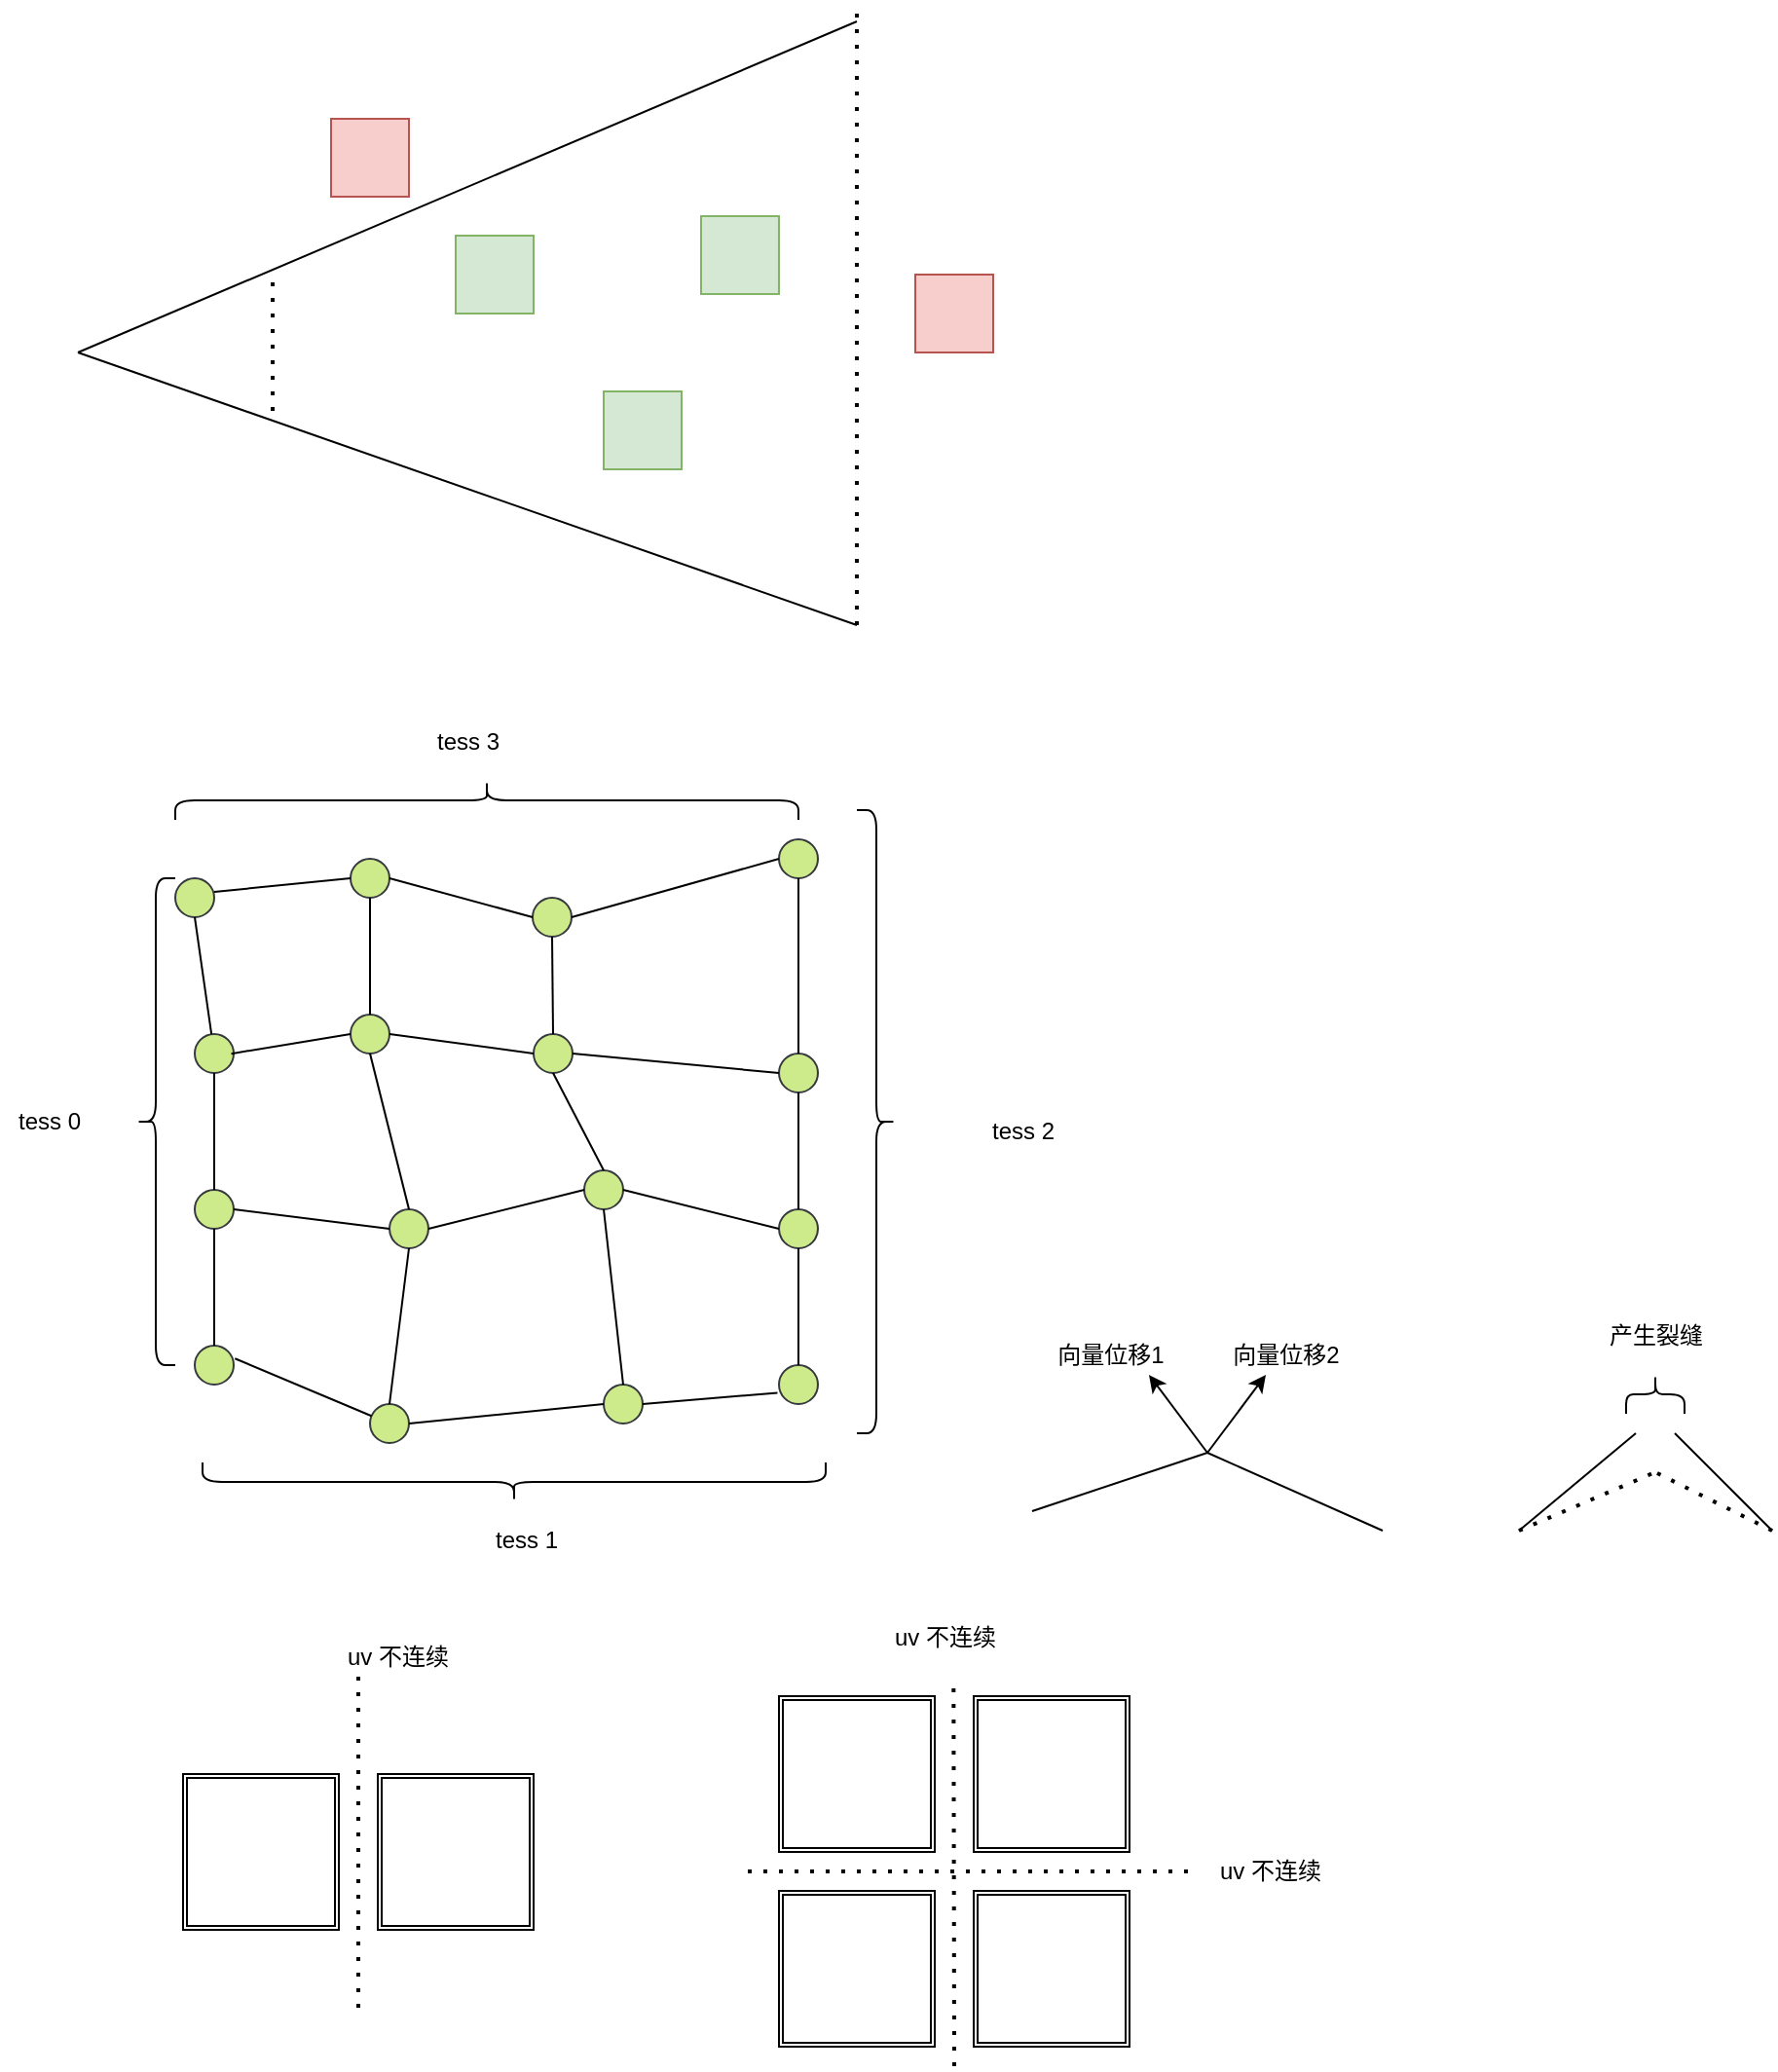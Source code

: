 <mxfile version="18.2.0" type="github">
  <diagram id="V45BcAfxhq44pD1mc0ro" name="Page-1">
    <mxGraphModel dx="957" dy="487" grid="1" gridSize="10" guides="1" tooltips="1" connect="1" arrows="1" fold="1" page="1" pageScale="1" pageWidth="827" pageHeight="1169" math="0" shadow="0">
      <root>
        <mxCell id="0" />
        <mxCell id="1" parent="0" />
        <mxCell id="wDWAoUszHM0MAh70KK85-18" value="" style="ellipse;whiteSpace=wrap;html=1;aspect=fixed;fillColor=#cdeb8b;strokeColor=#36393d;" vertex="1" parent="1">
          <mxGeometry x="240" y="610" width="20" height="20" as="geometry" />
        </mxCell>
        <mxCell id="wDWAoUszHM0MAh70KK85-2" value="" style="endArrow=none;html=1;rounded=0;" edge="1" parent="1">
          <mxGeometry width="50" height="50" relative="1" as="geometry">
            <mxPoint x="180" y="260" as="sourcePoint" />
            <mxPoint x="580" y="400" as="targetPoint" />
          </mxGeometry>
        </mxCell>
        <mxCell id="wDWAoUszHM0MAh70KK85-4" value="" style="endArrow=none;dashed=1;html=1;dashPattern=1 3;strokeWidth=2;rounded=0;" edge="1" parent="1">
          <mxGeometry width="50" height="50" relative="1" as="geometry">
            <mxPoint x="580" y="400" as="sourcePoint" />
            <mxPoint x="580" y="80" as="targetPoint" />
          </mxGeometry>
        </mxCell>
        <mxCell id="wDWAoUszHM0MAh70KK85-5" value="" style="endArrow=none;dashed=1;html=1;dashPattern=1 3;strokeWidth=2;rounded=0;" edge="1" parent="1">
          <mxGeometry width="50" height="50" relative="1" as="geometry">
            <mxPoint x="280" y="290" as="sourcePoint" />
            <mxPoint x="280" y="220" as="targetPoint" />
          </mxGeometry>
        </mxCell>
        <mxCell id="wDWAoUszHM0MAh70KK85-7" value="" style="whiteSpace=wrap;html=1;aspect=fixed;fillColor=#d5e8d4;strokeColor=#82b366;" vertex="1" parent="1">
          <mxGeometry x="374" y="200" width="40" height="40" as="geometry" />
        </mxCell>
        <mxCell id="wDWAoUszHM0MAh70KK85-9" value="" style="endArrow=none;html=1;rounded=0;" edge="1" parent="1">
          <mxGeometry width="50" height="50" relative="1" as="geometry">
            <mxPoint x="180" y="260" as="sourcePoint" />
            <mxPoint x="580" y="90" as="targetPoint" />
          </mxGeometry>
        </mxCell>
        <mxCell id="wDWAoUszHM0MAh70KK85-10" value="" style="whiteSpace=wrap;html=1;aspect=fixed;fillColor=#d5e8d4;strokeColor=#82b366;" vertex="1" parent="1">
          <mxGeometry x="450" y="280" width="40" height="40" as="geometry" />
        </mxCell>
        <mxCell id="wDWAoUszHM0MAh70KK85-11" value="" style="whiteSpace=wrap;html=1;aspect=fixed;fillColor=#d5e8d4;strokeColor=#82b366;" vertex="1" parent="1">
          <mxGeometry x="500" y="190" width="40" height="40" as="geometry" />
        </mxCell>
        <mxCell id="wDWAoUszHM0MAh70KK85-12" value="" style="whiteSpace=wrap;html=1;aspect=fixed;fillColor=#f8cecc;strokeColor=#b85450;" vertex="1" parent="1">
          <mxGeometry x="610" y="220" width="40" height="40" as="geometry" />
        </mxCell>
        <mxCell id="wDWAoUszHM0MAh70KK85-13" value="" style="whiteSpace=wrap;html=1;aspect=fixed;fillColor=#f8cecc;strokeColor=#b85450;" vertex="1" parent="1">
          <mxGeometry x="310" y="140" width="40" height="40" as="geometry" />
        </mxCell>
        <mxCell id="wDWAoUszHM0MAh70KK85-14" value="" style="ellipse;whiteSpace=wrap;html=1;aspect=fixed;fillColor=#cdeb8b;strokeColor=#36393d;" vertex="1" parent="1">
          <mxGeometry x="230" y="530" width="20" height="20" as="geometry" />
        </mxCell>
        <mxCell id="wDWAoUszHM0MAh70KK85-15" value="" style="ellipse;whiteSpace=wrap;html=1;aspect=fixed;fillColor=#cdeb8b;strokeColor=#36393d;" vertex="1" parent="1">
          <mxGeometry x="320" y="520" width="20" height="20" as="geometry" />
        </mxCell>
        <mxCell id="wDWAoUszHM0MAh70KK85-16" value="" style="ellipse;whiteSpace=wrap;html=1;aspect=fixed;fillColor=#cdeb8b;strokeColor=#36393d;" vertex="1" parent="1">
          <mxGeometry x="413.5" y="540" width="20" height="20" as="geometry" />
        </mxCell>
        <mxCell id="wDWAoUszHM0MAh70KK85-17" value="" style="ellipse;whiteSpace=wrap;html=1;aspect=fixed;fillColor=#cdeb8b;strokeColor=#36393d;" vertex="1" parent="1">
          <mxGeometry x="540" y="510" width="20" height="20" as="geometry" />
        </mxCell>
        <mxCell id="wDWAoUszHM0MAh70KK85-19" value="" style="ellipse;whiteSpace=wrap;html=1;aspect=fixed;fillColor=#cdeb8b;strokeColor=#36393d;" vertex="1" parent="1">
          <mxGeometry x="320" y="600" width="20" height="20" as="geometry" />
        </mxCell>
        <mxCell id="wDWAoUszHM0MAh70KK85-20" value="" style="ellipse;whiteSpace=wrap;html=1;aspect=fixed;fillColor=#cdeb8b;strokeColor=#36393d;" vertex="1" parent="1">
          <mxGeometry x="540" y="620" width="20" height="20" as="geometry" />
        </mxCell>
        <mxCell id="wDWAoUszHM0MAh70KK85-21" value="" style="ellipse;whiteSpace=wrap;html=1;aspect=fixed;fillColor=#cdeb8b;strokeColor=#36393d;" vertex="1" parent="1">
          <mxGeometry x="414" y="610" width="20" height="20" as="geometry" />
        </mxCell>
        <mxCell id="wDWAoUszHM0MAh70KK85-25" value="" style="ellipse;whiteSpace=wrap;html=1;aspect=fixed;fillColor=#cdeb8b;strokeColor=#36393d;" vertex="1" parent="1">
          <mxGeometry x="240" y="690" width="20" height="20" as="geometry" />
        </mxCell>
        <mxCell id="wDWAoUszHM0MAh70KK85-26" value="" style="ellipse;whiteSpace=wrap;html=1;aspect=fixed;fillColor=#cdeb8b;strokeColor=#36393d;" vertex="1" parent="1">
          <mxGeometry x="340" y="700" width="20" height="20" as="geometry" />
        </mxCell>
        <mxCell id="wDWAoUszHM0MAh70KK85-27" value="" style="ellipse;whiteSpace=wrap;html=1;aspect=fixed;fillColor=#cdeb8b;strokeColor=#36393d;" vertex="1" parent="1">
          <mxGeometry x="540" y="700" width="20" height="20" as="geometry" />
        </mxCell>
        <mxCell id="wDWAoUszHM0MAh70KK85-28" value="" style="ellipse;whiteSpace=wrap;html=1;aspect=fixed;fillColor=#cdeb8b;strokeColor=#36393d;" vertex="1" parent="1">
          <mxGeometry x="440" y="680" width="20" height="20" as="geometry" />
        </mxCell>
        <mxCell id="wDWAoUszHM0MAh70KK85-29" value="" style="ellipse;whiteSpace=wrap;html=1;aspect=fixed;fillColor=#cdeb8b;strokeColor=#36393d;" vertex="1" parent="1">
          <mxGeometry x="240" y="770" width="20" height="20" as="geometry" />
        </mxCell>
        <mxCell id="wDWAoUszHM0MAh70KK85-30" value="" style="ellipse;whiteSpace=wrap;html=1;aspect=fixed;fillColor=#cdeb8b;strokeColor=#36393d;" vertex="1" parent="1">
          <mxGeometry x="330" y="800" width="20" height="20" as="geometry" />
        </mxCell>
        <mxCell id="wDWAoUszHM0MAh70KK85-31" value="" style="ellipse;whiteSpace=wrap;html=1;aspect=fixed;fillColor=#cdeb8b;strokeColor=#36393d;" vertex="1" parent="1">
          <mxGeometry x="540" y="780" width="20" height="20" as="geometry" />
        </mxCell>
        <mxCell id="wDWAoUszHM0MAh70KK85-32" value="" style="ellipse;whiteSpace=wrap;html=1;aspect=fixed;fillColor=#cdeb8b;strokeColor=#36393d;" vertex="1" parent="1">
          <mxGeometry x="450" y="790" width="20" height="20" as="geometry" />
        </mxCell>
        <mxCell id="wDWAoUszHM0MAh70KK85-37" value="" style="endArrow=none;html=1;rounded=0;" edge="1" parent="1">
          <mxGeometry width="50" height="50" relative="1" as="geometry">
            <mxPoint x="250" y="537" as="sourcePoint" />
            <mxPoint x="320" y="530" as="targetPoint" />
          </mxGeometry>
        </mxCell>
        <mxCell id="wDWAoUszHM0MAh70KK85-38" value="" style="endArrow=none;html=1;rounded=0;exitX=1;exitY=0.5;exitDx=0;exitDy=0;entryX=0;entryY=0.5;entryDx=0;entryDy=0;" edge="1" parent="1" source="wDWAoUszHM0MAh70KK85-15" target="wDWAoUszHM0MAh70KK85-16">
          <mxGeometry width="50" height="50" relative="1" as="geometry">
            <mxPoint x="330" y="530" as="sourcePoint" />
            <mxPoint x="410" y="550" as="targetPoint" />
          </mxGeometry>
        </mxCell>
        <mxCell id="wDWAoUszHM0MAh70KK85-39" value="" style="endArrow=none;html=1;rounded=0;" edge="1" parent="1" target="wDWAoUszHM0MAh70KK85-18">
          <mxGeometry width="50" height="50" relative="1" as="geometry">
            <mxPoint x="240" y="550" as="sourcePoint" />
            <mxPoint x="270" y="600" as="targetPoint" />
          </mxGeometry>
        </mxCell>
        <mxCell id="wDWAoUszHM0MAh70KK85-40" value="" style="endArrow=none;html=1;rounded=0;exitX=0;exitY=0.5;exitDx=0;exitDy=0;" edge="1" parent="1" source="wDWAoUszHM0MAh70KK85-19">
          <mxGeometry width="50" height="50" relative="1" as="geometry">
            <mxPoint x="250" y="550" as="sourcePoint" />
            <mxPoint x="258.76" y="620.077" as="targetPoint" />
          </mxGeometry>
        </mxCell>
        <mxCell id="wDWAoUszHM0MAh70KK85-41" value="" style="endArrow=none;html=1;rounded=0;exitX=0.5;exitY=1;exitDx=0;exitDy=0;entryX=0.5;entryY=0;entryDx=0;entryDy=0;" edge="1" parent="1" source="wDWAoUszHM0MAh70KK85-18" target="wDWAoUszHM0MAh70KK85-25">
          <mxGeometry width="50" height="50" relative="1" as="geometry">
            <mxPoint x="260" y="560" as="sourcePoint" />
            <mxPoint x="250" y="680" as="targetPoint" />
          </mxGeometry>
        </mxCell>
        <mxCell id="wDWAoUszHM0MAh70KK85-42" value="" style="endArrow=none;html=1;rounded=0;exitX=0.5;exitY=0;exitDx=0;exitDy=0;entryX=0.5;entryY=1;entryDx=0;entryDy=0;" edge="1" parent="1" source="wDWAoUszHM0MAh70KK85-29" target="wDWAoUszHM0MAh70KK85-25">
          <mxGeometry width="50" height="50" relative="1" as="geometry">
            <mxPoint x="330.0" y="620" as="sourcePoint" />
            <mxPoint x="268.76" y="630.077" as="targetPoint" />
          </mxGeometry>
        </mxCell>
        <mxCell id="wDWAoUszHM0MAh70KK85-43" value="" style="endArrow=none;html=1;rounded=0;exitX=0;exitY=0.5;exitDx=0;exitDy=0;entryX=1;entryY=0.5;entryDx=0;entryDy=0;" edge="1" parent="1" source="wDWAoUszHM0MAh70KK85-26" target="wDWAoUszHM0MAh70KK85-25">
          <mxGeometry width="50" height="50" relative="1" as="geometry">
            <mxPoint x="330.0" y="620" as="sourcePoint" />
            <mxPoint x="268.76" y="630.077" as="targetPoint" />
          </mxGeometry>
        </mxCell>
        <mxCell id="wDWAoUszHM0MAh70KK85-44" value="" style="endArrow=none;html=1;rounded=0;exitX=0;exitY=0.5;exitDx=0;exitDy=0;entryX=1;entryY=0.5;entryDx=0;entryDy=0;" edge="1" parent="1" source="wDWAoUszHM0MAh70KK85-21" target="wDWAoUszHM0MAh70KK85-19">
          <mxGeometry width="50" height="50" relative="1" as="geometry">
            <mxPoint x="330.0" y="620" as="sourcePoint" />
            <mxPoint x="268.76" y="630.077" as="targetPoint" />
          </mxGeometry>
        </mxCell>
        <mxCell id="wDWAoUszHM0MAh70KK85-45" value="" style="endArrow=none;html=1;rounded=0;exitX=0.5;exitY=1;exitDx=0;exitDy=0;entryX=0.5;entryY=0;entryDx=0;entryDy=0;" edge="1" parent="1" source="wDWAoUszHM0MAh70KK85-15" target="wDWAoUszHM0MAh70KK85-19">
          <mxGeometry width="50" height="50" relative="1" as="geometry">
            <mxPoint x="250" y="560" as="sourcePoint" />
            <mxPoint x="258.586" y="620.101" as="targetPoint" />
          </mxGeometry>
        </mxCell>
        <mxCell id="wDWAoUszHM0MAh70KK85-46" value="" style="endArrow=none;html=1;rounded=0;exitX=0.5;exitY=1;exitDx=0;exitDy=0;entryX=0.5;entryY=0;entryDx=0;entryDy=0;" edge="1" parent="1" source="wDWAoUszHM0MAh70KK85-19" target="wDWAoUszHM0MAh70KK85-26">
          <mxGeometry width="50" height="50" relative="1" as="geometry">
            <mxPoint x="340.0" y="550" as="sourcePoint" />
            <mxPoint x="340.0" y="610" as="targetPoint" />
          </mxGeometry>
        </mxCell>
        <mxCell id="wDWAoUszHM0MAh70KK85-47" value="" style="endArrow=none;html=1;rounded=0;exitX=0;exitY=0.5;exitDx=0;exitDy=0;entryX=1;entryY=0.5;entryDx=0;entryDy=0;" edge="1" parent="1" source="wDWAoUszHM0MAh70KK85-17" target="wDWAoUszHM0MAh70KK85-16">
          <mxGeometry width="50" height="50" relative="1" as="geometry">
            <mxPoint x="424" y="630" as="sourcePoint" />
            <mxPoint x="350.0" y="620" as="targetPoint" />
          </mxGeometry>
        </mxCell>
        <mxCell id="wDWAoUszHM0MAh70KK85-48" value="" style="endArrow=none;html=1;rounded=0;exitX=0.5;exitY=1;exitDx=0;exitDy=0;entryX=0.5;entryY=0;entryDx=0;entryDy=0;" edge="1" parent="1" source="wDWAoUszHM0MAh70KK85-16" target="wDWAoUszHM0MAh70KK85-21">
          <mxGeometry width="50" height="50" relative="1" as="geometry">
            <mxPoint x="340.0" y="550" as="sourcePoint" />
            <mxPoint x="340.0" y="610" as="targetPoint" />
          </mxGeometry>
        </mxCell>
        <mxCell id="wDWAoUszHM0MAh70KK85-49" value="" style="endArrow=none;html=1;rounded=0;exitX=0.5;exitY=1;exitDx=0;exitDy=0;entryX=0.5;entryY=0;entryDx=0;entryDy=0;" edge="1" parent="1" source="wDWAoUszHM0MAh70KK85-17" target="wDWAoUszHM0MAh70KK85-20">
          <mxGeometry width="50" height="50" relative="1" as="geometry">
            <mxPoint x="433.5" y="570" as="sourcePoint" />
            <mxPoint x="434" y="620" as="targetPoint" />
          </mxGeometry>
        </mxCell>
        <mxCell id="wDWAoUszHM0MAh70KK85-50" value="" style="endArrow=none;html=1;rounded=0;exitX=0.5;exitY=1;exitDx=0;exitDy=0;entryX=0.5;entryY=0;entryDx=0;entryDy=0;" edge="1" parent="1" source="wDWAoUszHM0MAh70KK85-20" target="wDWAoUszHM0MAh70KK85-27">
          <mxGeometry width="50" height="50" relative="1" as="geometry">
            <mxPoint x="560" y="540" as="sourcePoint" />
            <mxPoint x="560" y="630" as="targetPoint" />
          </mxGeometry>
        </mxCell>
        <mxCell id="wDWAoUszHM0MAh70KK85-51" value="" style="endArrow=none;html=1;rounded=0;exitX=0.5;exitY=1;exitDx=0;exitDy=0;entryX=0.5;entryY=0;entryDx=0;entryDy=0;" edge="1" parent="1" source="wDWAoUszHM0MAh70KK85-27" target="wDWAoUszHM0MAh70KK85-31">
          <mxGeometry width="50" height="50" relative="1" as="geometry">
            <mxPoint x="570" y="550" as="sourcePoint" />
            <mxPoint x="570" y="640" as="targetPoint" />
          </mxGeometry>
        </mxCell>
        <mxCell id="wDWAoUszHM0MAh70KK85-52" value="" style="endArrow=none;html=1;rounded=0;exitX=0.5;exitY=1;exitDx=0;exitDy=0;entryX=0.5;entryY=0;entryDx=0;entryDy=0;" edge="1" parent="1" source="wDWAoUszHM0MAh70KK85-21" target="wDWAoUszHM0MAh70KK85-28">
          <mxGeometry width="50" height="50" relative="1" as="geometry">
            <mxPoint x="580" y="560" as="sourcePoint" />
            <mxPoint x="580" y="650" as="targetPoint" />
          </mxGeometry>
        </mxCell>
        <mxCell id="wDWAoUszHM0MAh70KK85-53" value="" style="endArrow=none;html=1;rounded=0;exitX=0.5;exitY=1;exitDx=0;exitDy=0;entryX=0.5;entryY=0;entryDx=0;entryDy=0;" edge="1" parent="1" source="wDWAoUszHM0MAh70KK85-28" target="wDWAoUszHM0MAh70KK85-32">
          <mxGeometry width="50" height="50" relative="1" as="geometry">
            <mxPoint x="590" y="570" as="sourcePoint" />
            <mxPoint x="590" y="660" as="targetPoint" />
          </mxGeometry>
        </mxCell>
        <mxCell id="wDWAoUszHM0MAh70KK85-54" value="" style="endArrow=none;html=1;rounded=0;exitX=0.5;exitY=1;exitDx=0;exitDy=0;entryX=0.5;entryY=0;entryDx=0;entryDy=0;" edge="1" parent="1" source="wDWAoUszHM0MAh70KK85-26" target="wDWAoUszHM0MAh70KK85-30">
          <mxGeometry width="50" height="50" relative="1" as="geometry">
            <mxPoint x="600" y="580" as="sourcePoint" />
            <mxPoint x="600" y="670" as="targetPoint" />
          </mxGeometry>
        </mxCell>
        <mxCell id="wDWAoUszHM0MAh70KK85-55" value="" style="endArrow=none;html=1;rounded=0;exitX=0;exitY=0.5;exitDx=0;exitDy=0;entryX=1;entryY=0.5;entryDx=0;entryDy=0;" edge="1" parent="1" source="wDWAoUszHM0MAh70KK85-28" target="wDWAoUszHM0MAh70KK85-26">
          <mxGeometry width="50" height="50" relative="1" as="geometry">
            <mxPoint x="424" y="630" as="sourcePoint" />
            <mxPoint x="350.0" y="620" as="targetPoint" />
          </mxGeometry>
        </mxCell>
        <mxCell id="wDWAoUszHM0MAh70KK85-56" value="" style="endArrow=none;html=1;rounded=0;exitX=0;exitY=0.5;exitDx=0;exitDy=0;entryX=1;entryY=0.5;entryDx=0;entryDy=0;" edge="1" parent="1" source="wDWAoUszHM0MAh70KK85-20" target="wDWAoUszHM0MAh70KK85-21">
          <mxGeometry width="50" height="50" relative="1" as="geometry">
            <mxPoint x="434" y="640" as="sourcePoint" />
            <mxPoint x="360.0" y="630" as="targetPoint" />
          </mxGeometry>
        </mxCell>
        <mxCell id="wDWAoUszHM0MAh70KK85-57" value="" style="endArrow=none;html=1;rounded=0;exitX=0;exitY=0.5;exitDx=0;exitDy=0;entryX=1;entryY=0.5;entryDx=0;entryDy=0;" edge="1" parent="1" source="wDWAoUszHM0MAh70KK85-27" target="wDWAoUszHM0MAh70KK85-28">
          <mxGeometry width="50" height="50" relative="1" as="geometry">
            <mxPoint x="444" y="650" as="sourcePoint" />
            <mxPoint x="370.0" y="640" as="targetPoint" />
          </mxGeometry>
        </mxCell>
        <mxCell id="wDWAoUszHM0MAh70KK85-58" value="" style="endArrow=none;html=1;rounded=0;entryX=1.033;entryY=0.331;entryDx=0;entryDy=0;entryPerimeter=0;" edge="1" parent="1" source="wDWAoUszHM0MAh70KK85-30" target="wDWAoUszHM0MAh70KK85-29">
          <mxGeometry width="50" height="50" relative="1" as="geometry">
            <mxPoint x="340" y="770" as="sourcePoint" />
            <mxPoint x="266.0" y="760" as="targetPoint" />
          </mxGeometry>
        </mxCell>
        <mxCell id="wDWAoUszHM0MAh70KK85-59" value="" style="endArrow=none;html=1;rounded=0;exitX=0;exitY=0.5;exitDx=0;exitDy=0;entryX=1;entryY=0.5;entryDx=0;entryDy=0;" edge="1" parent="1" source="wDWAoUszHM0MAh70KK85-32">
          <mxGeometry width="50" height="50" relative="1" as="geometry">
            <mxPoint x="424" y="820" as="sourcePoint" />
            <mxPoint x="350.0" y="810" as="targetPoint" />
          </mxGeometry>
        </mxCell>
        <mxCell id="wDWAoUszHM0MAh70KK85-60" value="" style="endArrow=none;html=1;rounded=0;exitX=-0.038;exitY=0.712;exitDx=0;exitDy=0;entryX=1;entryY=0.5;entryDx=0;entryDy=0;exitPerimeter=0;" edge="1" parent="1" source="wDWAoUszHM0MAh70KK85-31">
          <mxGeometry width="50" height="50" relative="1" as="geometry">
            <mxPoint x="544" y="810" as="sourcePoint" />
            <mxPoint x="470.0" y="800" as="targetPoint" />
          </mxGeometry>
        </mxCell>
        <mxCell id="wDWAoUszHM0MAh70KK85-61" value="" style="shape=curlyBracket;whiteSpace=wrap;html=1;rounded=1;" vertex="1" parent="1">
          <mxGeometry x="210" y="530" width="20" height="250" as="geometry" />
        </mxCell>
        <mxCell id="wDWAoUszHM0MAh70KK85-64" value="" style="shape=curlyBracket;whiteSpace=wrap;html=1;rounded=1;rotation=90;" vertex="1" parent="1">
          <mxGeometry x="380" y="330" width="20" height="320" as="geometry" />
        </mxCell>
        <mxCell id="wDWAoUszHM0MAh70KK85-65" value="" style="shape=curlyBracket;whiteSpace=wrap;html=1;rounded=1;rotation=-90;" vertex="1" parent="1">
          <mxGeometry x="394" y="680" width="20" height="320" as="geometry" />
        </mxCell>
        <mxCell id="wDWAoUszHM0MAh70KK85-66" value="" style="shape=curlyBracket;whiteSpace=wrap;html=1;rounded=1;rotation=-180;" vertex="1" parent="1">
          <mxGeometry x="580" y="495" width="20" height="320" as="geometry" />
        </mxCell>
        <mxCell id="wDWAoUszHM0MAh70KK85-67" value="tess 0" style="text;html=1;align=center;verticalAlign=middle;resizable=0;points=[];autosize=1;strokeColor=none;fillColor=none;" vertex="1" parent="1">
          <mxGeometry x="140" y="645" width="50" height="20" as="geometry" />
        </mxCell>
        <mxCell id="wDWAoUszHM0MAh70KK85-68" value="tess 1" style="text;html=1;align=center;verticalAlign=middle;resizable=0;points=[];autosize=1;strokeColor=none;fillColor=none;" vertex="1" parent="1">
          <mxGeometry x="385" y="860" width="50" height="20" as="geometry" />
        </mxCell>
        <mxCell id="wDWAoUszHM0MAh70KK85-69" value="tess 2&lt;br&gt;" style="text;html=1;align=center;verticalAlign=middle;resizable=0;points=[];autosize=1;strokeColor=none;fillColor=none;" vertex="1" parent="1">
          <mxGeometry x="640" y="650" width="50" height="20" as="geometry" />
        </mxCell>
        <mxCell id="wDWAoUszHM0MAh70KK85-70" value="tess 3" style="text;html=1;align=center;verticalAlign=middle;resizable=0;points=[];autosize=1;strokeColor=none;fillColor=none;" vertex="1" parent="1">
          <mxGeometry x="355" y="450" width="50" height="20" as="geometry" />
        </mxCell>
        <mxCell id="wDWAoUszHM0MAh70KK85-71" value="" style="endArrow=none;html=1;rounded=0;" edge="1" parent="1">
          <mxGeometry width="50" height="50" relative="1" as="geometry">
            <mxPoint x="670" y="855" as="sourcePoint" />
            <mxPoint x="760" y="825" as="targetPoint" />
          </mxGeometry>
        </mxCell>
        <mxCell id="wDWAoUszHM0MAh70KK85-73" value="" style="endArrow=none;html=1;rounded=0;" edge="1" parent="1">
          <mxGeometry width="50" height="50" relative="1" as="geometry">
            <mxPoint x="850" y="865" as="sourcePoint" />
            <mxPoint x="760" y="825" as="targetPoint" />
          </mxGeometry>
        </mxCell>
        <mxCell id="wDWAoUszHM0MAh70KK85-74" value="" style="endArrow=classic;html=1;rounded=0;" edge="1" parent="1">
          <mxGeometry width="50" height="50" relative="1" as="geometry">
            <mxPoint x="760" y="825" as="sourcePoint" />
            <mxPoint x="730" y="785" as="targetPoint" />
          </mxGeometry>
        </mxCell>
        <mxCell id="wDWAoUszHM0MAh70KK85-75" value="" style="endArrow=classic;html=1;rounded=0;" edge="1" parent="1">
          <mxGeometry width="50" height="50" relative="1" as="geometry">
            <mxPoint x="760" y="825" as="sourcePoint" />
            <mxPoint x="790" y="785" as="targetPoint" />
          </mxGeometry>
        </mxCell>
        <mxCell id="wDWAoUszHM0MAh70KK85-77" value="" style="endArrow=none;html=1;rounded=0;" edge="1" parent="1">
          <mxGeometry width="50" height="50" relative="1" as="geometry">
            <mxPoint x="920" y="865" as="sourcePoint" />
            <mxPoint x="980" y="815" as="targetPoint" />
          </mxGeometry>
        </mxCell>
        <mxCell id="wDWAoUszHM0MAh70KK85-78" value="" style="endArrow=none;html=1;rounded=0;" edge="1" parent="1">
          <mxGeometry width="50" height="50" relative="1" as="geometry">
            <mxPoint x="1000" y="815" as="sourcePoint" />
            <mxPoint x="1050" y="865" as="targetPoint" />
          </mxGeometry>
        </mxCell>
        <mxCell id="wDWAoUszHM0MAh70KK85-79" value="" style="endArrow=none;dashed=1;html=1;dashPattern=1 3;strokeWidth=2;rounded=0;" edge="1" parent="1">
          <mxGeometry width="50" height="50" relative="1" as="geometry">
            <mxPoint x="920" y="865" as="sourcePoint" />
            <mxPoint x="990" y="835" as="targetPoint" />
          </mxGeometry>
        </mxCell>
        <mxCell id="wDWAoUszHM0MAh70KK85-80" value="" style="endArrow=none;dashed=1;html=1;dashPattern=1 3;strokeWidth=2;rounded=0;" edge="1" parent="1">
          <mxGeometry width="50" height="50" relative="1" as="geometry">
            <mxPoint x="1050" y="865" as="sourcePoint" />
            <mxPoint x="990" y="835" as="targetPoint" />
          </mxGeometry>
        </mxCell>
        <mxCell id="wDWAoUszHM0MAh70KK85-81" value="向量位移1" style="text;html=1;align=center;verticalAlign=middle;resizable=0;points=[];autosize=1;strokeColor=none;fillColor=none;" vertex="1" parent="1">
          <mxGeometry x="675" y="765" width="70" height="20" as="geometry" />
        </mxCell>
        <mxCell id="wDWAoUszHM0MAh70KK85-82" value="向量位移2" style="text;html=1;align=center;verticalAlign=middle;resizable=0;points=[];autosize=1;strokeColor=none;fillColor=none;" vertex="1" parent="1">
          <mxGeometry x="765" y="765" width="70" height="20" as="geometry" />
        </mxCell>
        <mxCell id="wDWAoUszHM0MAh70KK85-83" value="" style="shape=curlyBracket;whiteSpace=wrap;html=1;rounded=1;rotation=90;size=0.5;" vertex="1" parent="1">
          <mxGeometry x="980" y="780" width="20" height="30" as="geometry" />
        </mxCell>
        <mxCell id="wDWAoUszHM0MAh70KK85-85" value="产生裂缝" style="text;html=1;align=center;verticalAlign=middle;resizable=0;points=[];autosize=1;strokeColor=none;fillColor=none;" vertex="1" parent="1">
          <mxGeometry x="960" y="755" width="60" height="20" as="geometry" />
        </mxCell>
        <mxCell id="wDWAoUszHM0MAh70KK85-86" value="" style="shape=ext;double=1;whiteSpace=wrap;html=1;aspect=fixed;" vertex="1" parent="1">
          <mxGeometry x="234" y="990" width="80" height="80" as="geometry" />
        </mxCell>
        <mxCell id="wDWAoUszHM0MAh70KK85-87" value="" style="shape=ext;double=1;whiteSpace=wrap;html=1;aspect=fixed;" vertex="1" parent="1">
          <mxGeometry x="334" y="990" width="80" height="80" as="geometry" />
        </mxCell>
        <mxCell id="wDWAoUszHM0MAh70KK85-88" value="" style="shape=ext;double=1;whiteSpace=wrap;html=1;aspect=fixed;" vertex="1" parent="1">
          <mxGeometry x="540" y="950" width="80" height="80" as="geometry" />
        </mxCell>
        <mxCell id="wDWAoUszHM0MAh70KK85-89" value="" style="shape=ext;double=1;whiteSpace=wrap;html=1;aspect=fixed;" vertex="1" parent="1">
          <mxGeometry x="640" y="950" width="80" height="80" as="geometry" />
        </mxCell>
        <mxCell id="wDWAoUszHM0MAh70KK85-90" value="" style="shape=ext;double=1;whiteSpace=wrap;html=1;aspect=fixed;" vertex="1" parent="1">
          <mxGeometry x="540" y="1050" width="80" height="80" as="geometry" />
        </mxCell>
        <mxCell id="wDWAoUszHM0MAh70KK85-92" value="" style="endArrow=none;dashed=1;html=1;dashPattern=1 3;strokeWidth=2;rounded=0;" edge="1" parent="1">
          <mxGeometry width="50" height="50" relative="1" as="geometry">
            <mxPoint x="324" y="1110" as="sourcePoint" />
            <mxPoint x="324" y="940" as="targetPoint" />
          </mxGeometry>
        </mxCell>
        <mxCell id="wDWAoUszHM0MAh70KK85-93" value="" style="endArrow=none;dashed=1;html=1;dashPattern=1 3;strokeWidth=2;rounded=0;" edge="1" parent="1">
          <mxGeometry width="50" height="50" relative="1" as="geometry">
            <mxPoint x="630" y="1140" as="sourcePoint" />
            <mxPoint x="629.66" y="940" as="targetPoint" />
          </mxGeometry>
        </mxCell>
        <mxCell id="wDWAoUszHM0MAh70KK85-94" value="" style="shape=ext;double=1;whiteSpace=wrap;html=1;aspect=fixed;" vertex="1" parent="1">
          <mxGeometry x="640" y="1050" width="80" height="80" as="geometry" />
        </mxCell>
        <mxCell id="wDWAoUszHM0MAh70KK85-95" value="" style="endArrow=none;dashed=1;html=1;dashPattern=1 3;strokeWidth=2;rounded=0;" edge="1" parent="1">
          <mxGeometry width="50" height="50" relative="1" as="geometry">
            <mxPoint x="750" y="1040" as="sourcePoint" />
            <mxPoint x="520" y="1040" as="targetPoint" />
          </mxGeometry>
        </mxCell>
        <mxCell id="wDWAoUszHM0MAh70KK85-96" value="uv 不连续" style="text;html=1;align=center;verticalAlign=middle;resizable=0;points=[];autosize=1;strokeColor=none;fillColor=none;" vertex="1" parent="1">
          <mxGeometry x="309" y="920" width="70" height="20" as="geometry" />
        </mxCell>
        <mxCell id="wDWAoUszHM0MAh70KK85-97" value="uv 不连续" style="text;html=1;align=center;verticalAlign=middle;resizable=0;points=[];autosize=1;strokeColor=none;fillColor=none;" vertex="1" parent="1">
          <mxGeometry x="590" y="910" width="70" height="20" as="geometry" />
        </mxCell>
        <mxCell id="wDWAoUszHM0MAh70KK85-98" value="uv 不连续" style="text;html=1;align=center;verticalAlign=middle;resizable=0;points=[];autosize=1;strokeColor=none;fillColor=none;" vertex="1" parent="1">
          <mxGeometry x="757" y="1030" width="70" height="20" as="geometry" />
        </mxCell>
      </root>
    </mxGraphModel>
  </diagram>
</mxfile>
